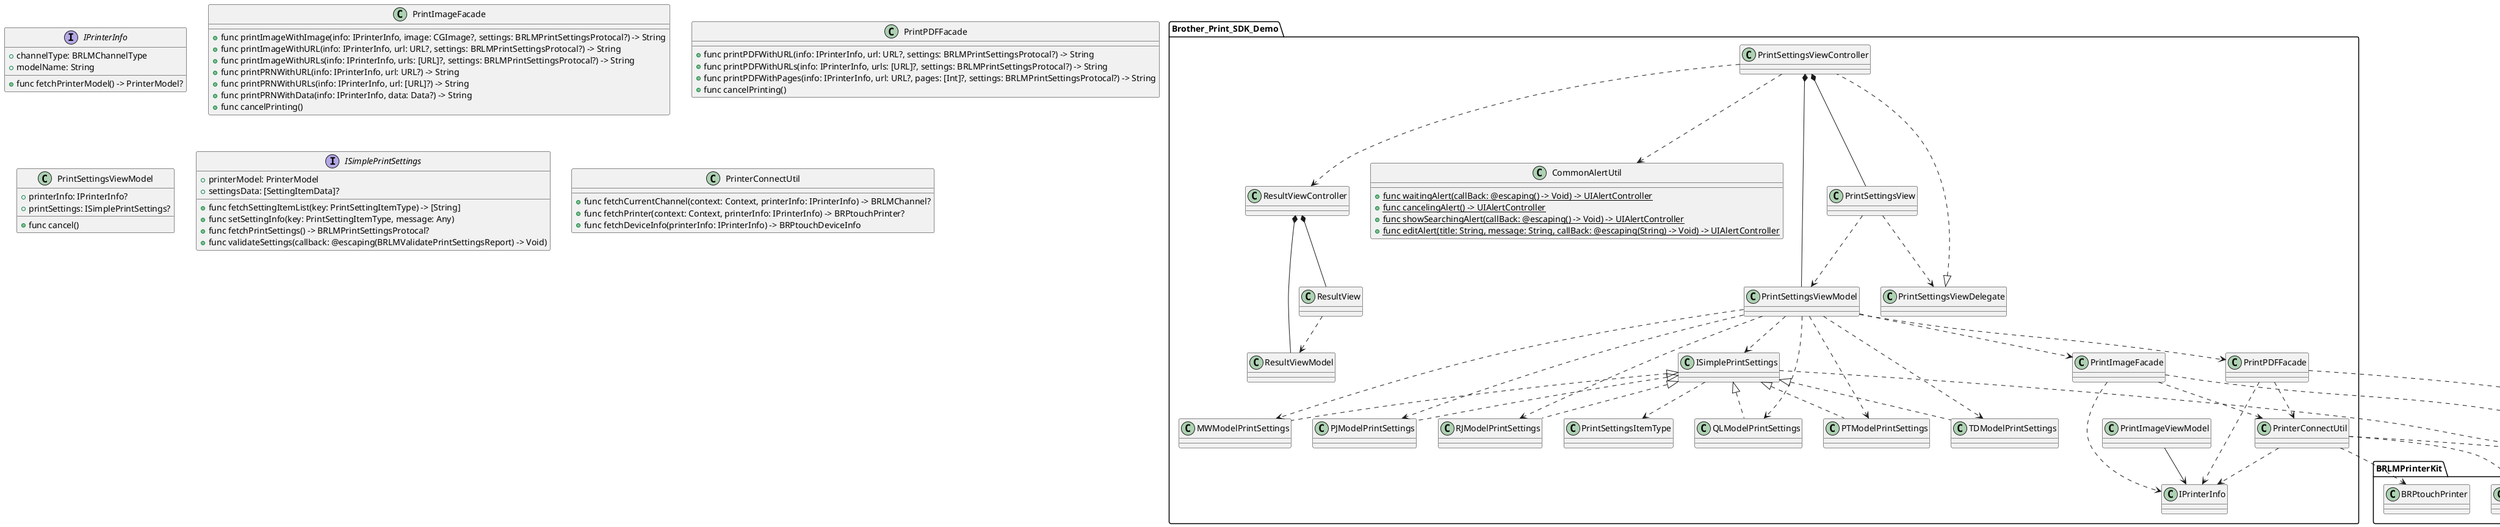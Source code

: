 @startuml
package  "Brother_Print_SDK_Demo" {
    PrintImageViewModel --> IPrinterInfo
    PrintSettingsViewController ..> ResultViewController
    PrintSettingsViewController *-- PrintSettingsViewModel
    PrintSettingsViewController *-- PrintSettingsView
    PrintSettingsViewController ..> CommonAlertUtil
    PrintSettingsViewModel ..> PrintImageFacade
    PrintSettingsViewModel ..> PrintPDFFacade
    PrintImageFacade ..> PrinterConnectUtil
    PrintImageFacade ..> IPrinterInfo
    PrintPDFFacade ..> PrinterConnectUtil
    PrintPDFFacade ..> IPrinterInfo
    PrinterConnectUtil ..> IPrinterInfo
    ResultViewController *-- ResultViewModel
    ResultViewController *-- ResultView
    ResultView ..> ResultViewModel
    PrintSettingsView ..> PrintSettingsViewModel
    PrintSettingsView ..> PrintSettingsViewDelegate
    PrintSettingsViewDelegate <|.. PrintSettingsViewController
    ISimplePrintSettings <|.. MWModelPrintSettings
    ISimplePrintSettings <|.. PJModelPrintSettings
    ISimplePrintSettings <|.. RJModelPrintSettings
    ISimplePrintSettings <|.. QLModelPrintSettings
    ISimplePrintSettings <|.. PTModelPrintSettings
    ISimplePrintSettings <|.. TDModelPrintSettings
    ISimplePrintSettings ..> PrintSettingsItemType
    PrintSettingsViewModel ..> ISimplePrintSettings
    PrintSettingsViewModel ..> MWModelPrintSettings
    PrintSettingsViewModel ..> PJModelPrintSettings
    PrintSettingsViewModel ..> RJModelPrintSettings
    PrintSettingsViewModel ..> QLModelPrintSettings
    PrintSettingsViewModel ..> PTModelPrintSettings
    PrintSettingsViewModel ..> TDModelPrintSettings

}
package "BRLMPrinterKit" {
    PrinterConnectUtil ..> BRLMChannel
    PrinterConnectUtil ..> BRPtouchPrinter
    PrinterConnectUtil ..> BRPtouchDeviceInfo
    ISimplePrintSettings ..> BRLMPrintSettingsProtocal
    PrintImageFacade ..> BRLMPrintSettingsProtocal
    PrintPDFFacade ..> BRLMPrintSettingsProtocal
}
interface IPrinterInfo {
    + channelType: BRLMChannelType
    + modelName: String
    + func fetchPrinterModel() -> PrinterModel?
}
class PrintImageFacade {
    + func printImageWithImage(info: IPrinterInfo, image: CGImage?, settings: BRLMPrintSettingsProtocal?) -> String
    + func printImageWithURL(info: IPrinterInfo, url: URL?, settings: BRLMPrintSettingsProtocal?) -> String
    + func printImageWithURLs(info: IPrinterInfo, urls: [URL]?, settings: BRLMPrintSettingsProtocal?) -> String
    + func printPRNWithURL(info: IPrinterInfo, url: URL?) -> String
    + func printPRNWithURLs(info: IPrinterInfo, url: [URL]?) -> String
    + func printPRNWithData(info: IPrinterInfo, data: Data?) -> String
    + func cancelPrinting()
}
class PrintPDFFacade {
    + func printPDFWithURL(info: IPrinterInfo, url: URL?, settings: BRLMPrintSettingsProtocal?) -> String
    + func printPDFWithURLs(info: IPrinterInfo, urls: [URL]?, settings: BRLMPrintSettingsProtocal?) -> String
    + func printPDFWithPages(info: IPrinterInfo, url: URL?, pages: [Int]?, settings: BRLMPrintSettingsProtocal?) -> String
    + func cancelPrinting()
}
class PrintSettingsViewModel{
    + printerInfo: IPrinterInfo?
    + printSettings: ISimplePrintSettings?
    + func cancel()
}
interface ISimplePrintSettings {
    + printerModel: PrinterModel
    + settingsData: [SettingItemData]?
    + func fetchSettingItemList(key: PrintSettingItemType) -> [String]
    + func setSettingInfo(key: PrintSettingItemType, message: Any)
    + func fetchPrintSettings() -> BRLMPrintSettingsProtocal?
    + func validateSettings(callback: @escaping(BRLMValidatePrintSettingsReport) -> Void)
}
class PrinterConnectUtil {
    + func fetchCurrentChannel(context: Context, printerInfo: IPrinterInfo) -> BRLMChannel?
    + func fetchPrinter(context: Context, printerInfo: IPrinterInfo) -> BRPtouchPrinter?
    + func fetchDeviceInfo(printerInfo: IPrinterInfo) -> BRPtouchDeviceInfo
}
object CommonAlertUtil {
    + {static} func waitingAlert(callBack: @escaping() -> Void) -> UIAlertController
    + {static} func cancelingAlert() -> UIAlertController
    + {static} func showSearchingAlert(callBack: @escaping() -> Void) -> UIAlertController
    + {static} func editAlert(title: String, message: String, callBack: @escaping(String) -> Void) -> UIAlertController
}
@enduml